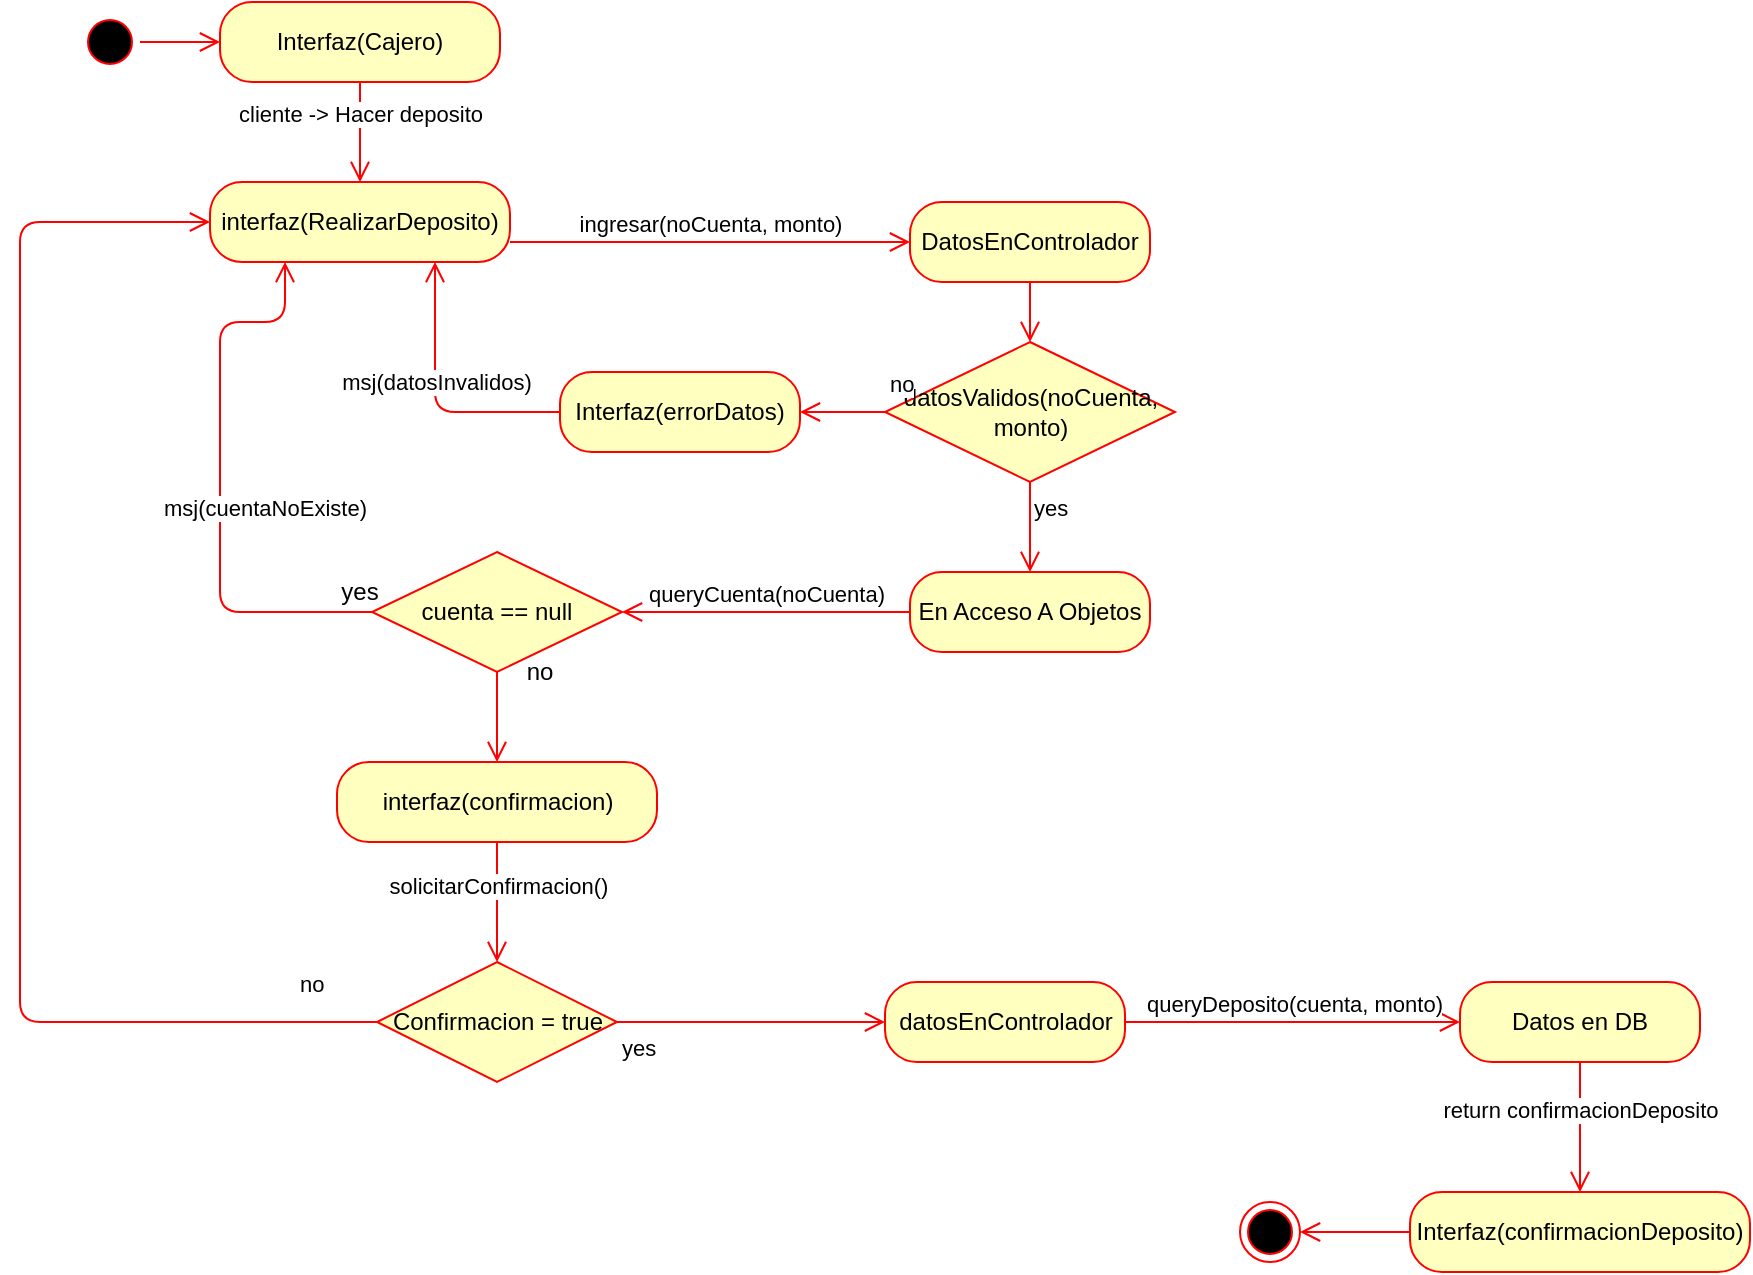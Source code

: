 <mxfile version="13.9.3" type="google"><diagram name="Page-1" id="58cdce13-f638-feb5-8d6f-7d28b1aa9fa0"><mxGraphModel dx="795" dy="505" grid="1" gridSize="10" guides="1" tooltips="1" connect="1" arrows="1" fold="1" page="1" pageScale="1" pageWidth="1100" pageHeight="850" background="#ffffff" math="0" shadow="0"><root><mxCell id="0"/><mxCell id="1" parent="0"/><mxCell id="382b91b5511bd0f7-1" value="" style="ellipse;html=1;shape=startState;fillColor=#000000;strokeColor=#ff0000;rounded=1;shadow=0;comic=0;labelBackgroundColor=none;fontFamily=Verdana;fontSize=12;fontColor=#000000;align=center;direction=south;" parent="1" vertex="1"><mxGeometry x="130" y="145" width="30" height="30" as="geometry"/></mxCell><mxCell id="2a3bc250acf0617d-9" style="edgeStyle=orthogonalEdgeStyle;html=1;labelBackgroundColor=none;endArrow=open;endSize=8;strokeColor=#ff0000;fontFamily=Verdana;fontSize=12;align=left;entryX=0;entryY=0.5;entryDx=0;entryDy=0;" parent="1" source="382b91b5511bd0f7-1" target="95aCR14Pn_CIc6OiPHAB-1" edge="1"><mxGeometry relative="1" as="geometry"><mxPoint x="190" y="160" as="targetPoint"/></mxGeometry></mxCell><mxCell id="95aCR14Pn_CIc6OiPHAB-1" value="Interfaz(Cajero)" style="rounded=1;whiteSpace=wrap;html=1;arcSize=40;fontColor=#000000;fillColor=#ffffc0;strokeColor=#ff0000;" parent="1" vertex="1"><mxGeometry x="200" y="140" width="140" height="40" as="geometry"/></mxCell><mxCell id="95aCR14Pn_CIc6OiPHAB-2" value="cliente -&amp;gt; Hacer deposito" style="edgeStyle=orthogonalEdgeStyle;html=1;verticalAlign=bottom;endArrow=open;endSize=8;strokeColor=#ff0000;entryX=0.5;entryY=0;entryDx=0;entryDy=0;" parent="1" source="95aCR14Pn_CIc6OiPHAB-1" target="95aCR14Pn_CIc6OiPHAB-5" edge="1"><mxGeometry relative="1" as="geometry"><mxPoint x="270" y="260" as="targetPoint"/></mxGeometry></mxCell><mxCell id="95aCR14Pn_CIc6OiPHAB-5" value="interfaz(RealizarDeposito)" style="rounded=1;whiteSpace=wrap;html=1;arcSize=40;fontColor=#000000;fillColor=#ffffc0;strokeColor=#ff0000;" parent="1" vertex="1"><mxGeometry x="195" y="230" width="150" height="40" as="geometry"/></mxCell><mxCell id="95aCR14Pn_CIc6OiPHAB-37" value="DatosEnControlador" style="rounded=1;whiteSpace=wrap;html=1;arcSize=40;fontColor=#000000;fillColor=#ffffc0;strokeColor=#ff0000;" parent="1" vertex="1"><mxGeometry x="545" y="240" width="120" height="40" as="geometry"/></mxCell><mxCell id="95aCR14Pn_CIc6OiPHAB-38" value="" style="edgeStyle=orthogonalEdgeStyle;html=1;verticalAlign=bottom;endArrow=open;endSize=8;strokeColor=#ff0000;entryX=0.5;entryY=0;entryDx=0;entryDy=0;" parent="1" source="95aCR14Pn_CIc6OiPHAB-37" target="95aCR14Pn_CIc6OiPHAB-39" edge="1"><mxGeometry relative="1" as="geometry"><mxPoint x="580" y="340" as="targetPoint"/></mxGeometry></mxCell><mxCell id="95aCR14Pn_CIc6OiPHAB-39" value="datosValidos(noCuenta, monto)" style="rhombus;whiteSpace=wrap;html=1;fillColor=#ffffc0;strokeColor=#ff0000;" parent="1" vertex="1"><mxGeometry x="532.5" y="310" width="145" height="70" as="geometry"/></mxCell><mxCell id="95aCR14Pn_CIc6OiPHAB-40" value="no" style="edgeStyle=orthogonalEdgeStyle;html=1;align=left;verticalAlign=bottom;endArrow=open;endSize=8;strokeColor=#ff0000;entryX=1;entryY=0.5;entryDx=0;entryDy=0;" parent="1" source="95aCR14Pn_CIc6OiPHAB-39" target="95aCR14Pn_CIc6OiPHAB-42" edge="1"><mxGeometry x="-1" y="-5" relative="1" as="geometry"><mxPoint x="720" y="365" as="targetPoint"/><mxPoint as="offset"/></mxGeometry></mxCell><mxCell id="95aCR14Pn_CIc6OiPHAB-41" value="yes" style="edgeStyle=orthogonalEdgeStyle;html=1;align=left;verticalAlign=top;endArrow=open;endSize=8;strokeColor=#ff0000;entryX=0.5;entryY=0;entryDx=0;entryDy=0;" parent="1" source="95aCR14Pn_CIc6OiPHAB-39" target="95aCR14Pn_CIc6OiPHAB-44" edge="1"><mxGeometry x="-1" relative="1" as="geometry"><mxPoint x="620" y="450" as="targetPoint"/></mxGeometry></mxCell><mxCell id="95aCR14Pn_CIc6OiPHAB-42" value="Interfaz(errorDatos)" style="rounded=1;whiteSpace=wrap;html=1;arcSize=40;fontColor=#000000;fillColor=#ffffc0;strokeColor=#ff0000;" parent="1" vertex="1"><mxGeometry x="370" y="325" width="120" height="40" as="geometry"/></mxCell><mxCell id="95aCR14Pn_CIc6OiPHAB-43" value="msj(datosInvalidos)" style="edgeStyle=orthogonalEdgeStyle;html=1;verticalAlign=bottom;endArrow=open;endSize=8;strokeColor=#ff0000;entryX=0.75;entryY=1;entryDx=0;entryDy=0;exitX=0;exitY=0.5;exitDx=0;exitDy=0;" parent="1" source="95aCR14Pn_CIc6OiPHAB-42" target="95aCR14Pn_CIc6OiPHAB-5" edge="1"><mxGeometry relative="1" as="geometry"><mxPoint x="320" y="280" as="targetPoint"/><Array as="points"><mxPoint x="308" y="345"/></Array></mxGeometry></mxCell><mxCell id="95aCR14Pn_CIc6OiPHAB-44" value="En Acceso A Objetos" style="rounded=1;whiteSpace=wrap;html=1;arcSize=40;fontColor=#000000;fillColor=#ffffc0;strokeColor=#ff0000;" parent="1" vertex="1"><mxGeometry x="545" y="425" width="120" height="40" as="geometry"/></mxCell><mxCell id="95aCR14Pn_CIc6OiPHAB-45" value="queryCuenta(noCuenta)" style="edgeStyle=orthogonalEdgeStyle;html=1;verticalAlign=bottom;endArrow=open;endSize=8;strokeColor=#ff0000;exitX=0;exitY=0.5;exitDx=0;exitDy=0;entryX=1;entryY=0.5;entryDx=0;entryDy=0;" parent="1" source="95aCR14Pn_CIc6OiPHAB-44" target="tSnBd5YaBx_752XsOFHV-2" edge="1"><mxGeometry relative="1" as="geometry"><mxPoint x="605" y="540" as="targetPoint"/><mxPoint x="620" y="502" as="sourcePoint"/><Array as="points"><mxPoint x="460" y="445"/><mxPoint x="460" y="445"/></Array></mxGeometry></mxCell><mxCell id="95aCR14Pn_CIc6OiPHAB-52" value="ingresar(noCuenta, monto)" style="edgeStyle=orthogonalEdgeStyle;html=1;verticalAlign=bottom;endArrow=open;endSize=8;strokeColor=#ff0000;entryX=0;entryY=0.5;entryDx=0;entryDy=0;exitX=1;exitY=0.75;exitDx=0;exitDy=0;" parent="1" source="95aCR14Pn_CIc6OiPHAB-5" target="95aCR14Pn_CIc6OiPHAB-37" edge="1"><mxGeometry relative="1" as="geometry"><mxPoint x="320" y="240" as="targetPoint"/><mxPoint x="390" y="270" as="sourcePoint"/></mxGeometry></mxCell><mxCell id="tSnBd5YaBx_752XsOFHV-2" value="cuenta == null" style="rhombus;whiteSpace=wrap;html=1;fillColor=#ffffc0;strokeColor=#ff0000;" parent="1" vertex="1"><mxGeometry x="276" y="415" width="125" height="60" as="geometry"/></mxCell><mxCell id="tSnBd5YaBx_752XsOFHV-4" value="msj(cuentaNoExiste)" style="edgeStyle=orthogonalEdgeStyle;html=1;align=left;verticalAlign=top;endArrow=open;endSize=8;strokeColor=#ff0000;exitX=0;exitY=0.5;exitDx=0;exitDy=0;entryX=0.25;entryY=1;entryDx=0;entryDy=0;" parent="1" source="tSnBd5YaBx_752XsOFHV-2" target="95aCR14Pn_CIc6OiPHAB-5" edge="1"><mxGeometry x="-0.005" y="30" relative="1" as="geometry"><mxPoint x="190" y="455" as="targetPoint"/><Array as="points"><mxPoint x="200" y="445"/><mxPoint x="200" y="300"/><mxPoint x="233" y="300"/></Array><mxPoint as="offset"/></mxGeometry></mxCell><mxCell id="tSnBd5YaBx_752XsOFHV-7" value="datosEnControlador" style="rounded=1;whiteSpace=wrap;html=1;arcSize=40;fontColor=#000000;fillColor=#ffffc0;strokeColor=#ff0000;" parent="1" vertex="1"><mxGeometry x="532.5" y="630" width="120" height="40" as="geometry"/></mxCell><mxCell id="tSnBd5YaBx_752XsOFHV-9" value="Datos en DB" style="rounded=1;whiteSpace=wrap;html=1;arcSize=40;fontColor=#000000;fillColor=#ffffc0;strokeColor=#ff0000;" parent="1" vertex="1"><mxGeometry x="820" y="630" width="120" height="40" as="geometry"/></mxCell><mxCell id="tSnBd5YaBx_752XsOFHV-10" value="return confirmacionDeposito" style="edgeStyle=orthogonalEdgeStyle;html=1;verticalAlign=bottom;endArrow=open;endSize=8;strokeColor=#ff0000;entryX=0.5;entryY=0;entryDx=0;entryDy=0;" parent="1" source="tSnBd5YaBx_752XsOFHV-9" target="tSnBd5YaBx_752XsOFHV-12" edge="1"><mxGeometry relative="1" as="geometry"><mxPoint x="905" y="730" as="targetPoint"/></mxGeometry></mxCell><mxCell id="tSnBd5YaBx_752XsOFHV-11" value="queryDeposito(cuenta, monto)" style="edgeStyle=orthogonalEdgeStyle;html=1;verticalAlign=bottom;endArrow=open;endSize=8;strokeColor=#ff0000;exitX=1;exitY=0.5;exitDx=0;exitDy=0;entryX=0;entryY=0.5;entryDx=0;entryDy=0;" parent="1" source="tSnBd5YaBx_752XsOFHV-7" target="tSnBd5YaBx_752XsOFHV-9" edge="1"><mxGeometry relative="1" as="geometry"><mxPoint x="695" y="570" as="targetPoint"/><mxPoint x="790" y="600" as="sourcePoint"/></mxGeometry></mxCell><mxCell id="tSnBd5YaBx_752XsOFHV-12" value="Interfaz(confirmacionDeposito)" style="rounded=1;whiteSpace=wrap;html=1;arcSize=40;fontColor=#000000;fillColor=#ffffc0;strokeColor=#ff0000;" parent="1" vertex="1"><mxGeometry x="795" y="735" width="170" height="40" as="geometry"/></mxCell><mxCell id="tSnBd5YaBx_752XsOFHV-13" value="" style="edgeStyle=orthogonalEdgeStyle;html=1;verticalAlign=bottom;endArrow=open;endSize=8;strokeColor=#ff0000;entryX=1;entryY=0.5;entryDx=0;entryDy=0;" parent="1" source="tSnBd5YaBx_752XsOFHV-12" target="tSnBd5YaBx_752XsOFHV-14" edge="1"><mxGeometry relative="1" as="geometry"><mxPoint x="745" y="760" as="targetPoint"/></mxGeometry></mxCell><mxCell id="tSnBd5YaBx_752XsOFHV-14" value="" style="ellipse;html=1;shape=endState;fillColor=#000000;strokeColor=#ff0000;" parent="1" vertex="1"><mxGeometry x="710" y="740" width="30" height="30" as="geometry"/></mxCell><mxCell id="tSnBd5YaBx_752XsOFHV-15" value="yes" style="text;html=1;strokeColor=none;fillColor=none;align=center;verticalAlign=middle;whiteSpace=wrap;rounded=0;" parent="1" vertex="1"><mxGeometry x="250" y="425" width="40" height="20" as="geometry"/></mxCell><mxCell id="tSnBd5YaBx_752XsOFHV-16" value="no" style="text;html=1;strokeColor=none;fillColor=none;align=center;verticalAlign=middle;whiteSpace=wrap;rounded=0;" parent="1" vertex="1"><mxGeometry x="340" y="465" width="40" height="20" as="geometry"/></mxCell><mxCell id="tSnBd5YaBx_752XsOFHV-18" value="interfaz(confirmacion)" style="rounded=1;whiteSpace=wrap;html=1;arcSize=40;fontColor=#000000;fillColor=#ffffc0;strokeColor=#ff0000;" parent="1" vertex="1"><mxGeometry x="258.5" y="520" width="160" height="40" as="geometry"/></mxCell><mxCell id="tSnBd5YaBx_752XsOFHV-22" value="" style="edgeStyle=orthogonalEdgeStyle;html=1;verticalAlign=bottom;endArrow=open;endSize=8;strokeColor=#ff0000;exitX=0.5;exitY=1;exitDx=0;exitDy=0;entryX=0.5;entryY=0;entryDx=0;entryDy=0;" parent="1" source="tSnBd5YaBx_752XsOFHV-2" target="tSnBd5YaBx_752XsOFHV-18" edge="1"><mxGeometry relative="1" as="geometry"><mxPoint x="339" y="540" as="targetPoint"/><mxPoint x="348.5" y="590" as="sourcePoint"/></mxGeometry></mxCell><mxCell id="q6v6kTdBCnlmOx9Ax10C-1" value="Confirmacion = true" style="rhombus;whiteSpace=wrap;html=1;fillColor=#ffffc0;strokeColor=#ff0000;" parent="1" vertex="1"><mxGeometry x="278.5" y="620" width="120" height="60" as="geometry"/></mxCell><mxCell id="q6v6kTdBCnlmOx9Ax10C-2" value="no" style="edgeStyle=orthogonalEdgeStyle;html=1;align=left;verticalAlign=bottom;endArrow=open;endSize=8;strokeColor=#ff0000;exitX=0;exitY=0.5;exitDx=0;exitDy=0;entryX=0;entryY=0.5;entryDx=0;entryDy=0;" parent="1" source="q6v6kTdBCnlmOx9Ax10C-1" target="95aCR14Pn_CIc6OiPHAB-5" edge="1"><mxGeometry x="-0.878" y="-10" relative="1" as="geometry"><mxPoint x="80" y="230" as="targetPoint"/><Array as="points"><mxPoint x="100" y="650"/><mxPoint x="100" y="250"/></Array><mxPoint as="offset"/></mxGeometry></mxCell><mxCell id="q6v6kTdBCnlmOx9Ax10C-3" value="yes" style="edgeStyle=orthogonalEdgeStyle;html=1;align=left;verticalAlign=top;endArrow=open;endSize=8;strokeColor=#ff0000;exitX=1;exitY=0.5;exitDx=0;exitDy=0;entryX=0;entryY=0.5;entryDx=0;entryDy=0;" parent="1" source="q6v6kTdBCnlmOx9Ax10C-1" target="tSnBd5YaBx_752XsOFHV-7" edge="1"><mxGeometry x="-1" relative="1" as="geometry"><mxPoint x="510" y="650" as="targetPoint"/><Array as="points"><mxPoint x="530" y="650"/></Array></mxGeometry></mxCell><mxCell id="q6v6kTdBCnlmOx9Ax10C-5" value="" style="edgeStyle=orthogonalEdgeStyle;html=1;verticalAlign=bottom;endArrow=open;endSize=8;strokeColor=#ff0000;exitX=0.5;exitY=1;exitDx=0;exitDy=0;entryX=0.5;entryY=0;entryDx=0;entryDy=0;" parent="1" source="tSnBd5YaBx_752XsOFHV-18" target="q6v6kTdBCnlmOx9Ax10C-1" edge="1"><mxGeometry relative="1" as="geometry"><mxPoint x="339" y="620" as="targetPoint"/></mxGeometry></mxCell><mxCell id="q6v6kTdBCnlmOx9Ax10C-6" value="solicitarConfirmacion()" style="edgeLabel;html=1;align=center;verticalAlign=middle;resizable=0;points=[];" parent="q6v6kTdBCnlmOx9Ax10C-5" vertex="1" connectable="0"><mxGeometry x="-0.278" relative="1" as="geometry"><mxPoint as="offset"/></mxGeometry></mxCell></root></mxGraphModel></diagram></mxfile>